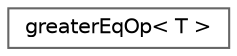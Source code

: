 digraph "Graphical Class Hierarchy"
{
 // LATEX_PDF_SIZE
  bgcolor="transparent";
  edge [fontname=Helvetica,fontsize=10,labelfontname=Helvetica,labelfontsize=10];
  node [fontname=Helvetica,fontsize=10,shape=box,height=0.2,width=0.4];
  rankdir="LR";
  Node0 [id="Node000000",label="greaterEqOp\< T \>",height=0.2,width=0.4,color="grey40", fillcolor="white", style="filled",URL="$structFoam_1_1greaterEqOp.html",tooltip=" "];
}
